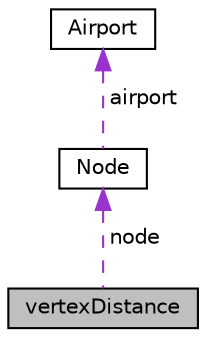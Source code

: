 digraph "vertexDistance"
{
 // LATEX_PDF_SIZE
  edge [fontname="Helvetica",fontsize="10",labelfontname="Helvetica",labelfontsize="10"];
  node [fontname="Helvetica",fontsize="10",shape=record];
  Node1 [label="vertexDistance",height=0.2,width=0.4,color="black", fillcolor="grey75", style="filled", fontcolor="black",tooltip=" "];
  Node2 -> Node1 [dir="back",color="darkorchid3",fontsize="10",style="dashed",label=" node" ,fontname="Helvetica"];
  Node2 [label="Node",height=0.2,width=0.4,color="black", fillcolor="white", style="filled",URL="$structNode.html",tooltip=" "];
  Node3 -> Node2 [dir="back",color="darkorchid3",fontsize="10",style="dashed",label=" airport" ,fontname="Helvetica"];
  Node3 [label="Airport",height=0.2,width=0.4,color="black", fillcolor="white", style="filled",URL="$classAirport.html",tooltip="Class that represents an airport."];
}
